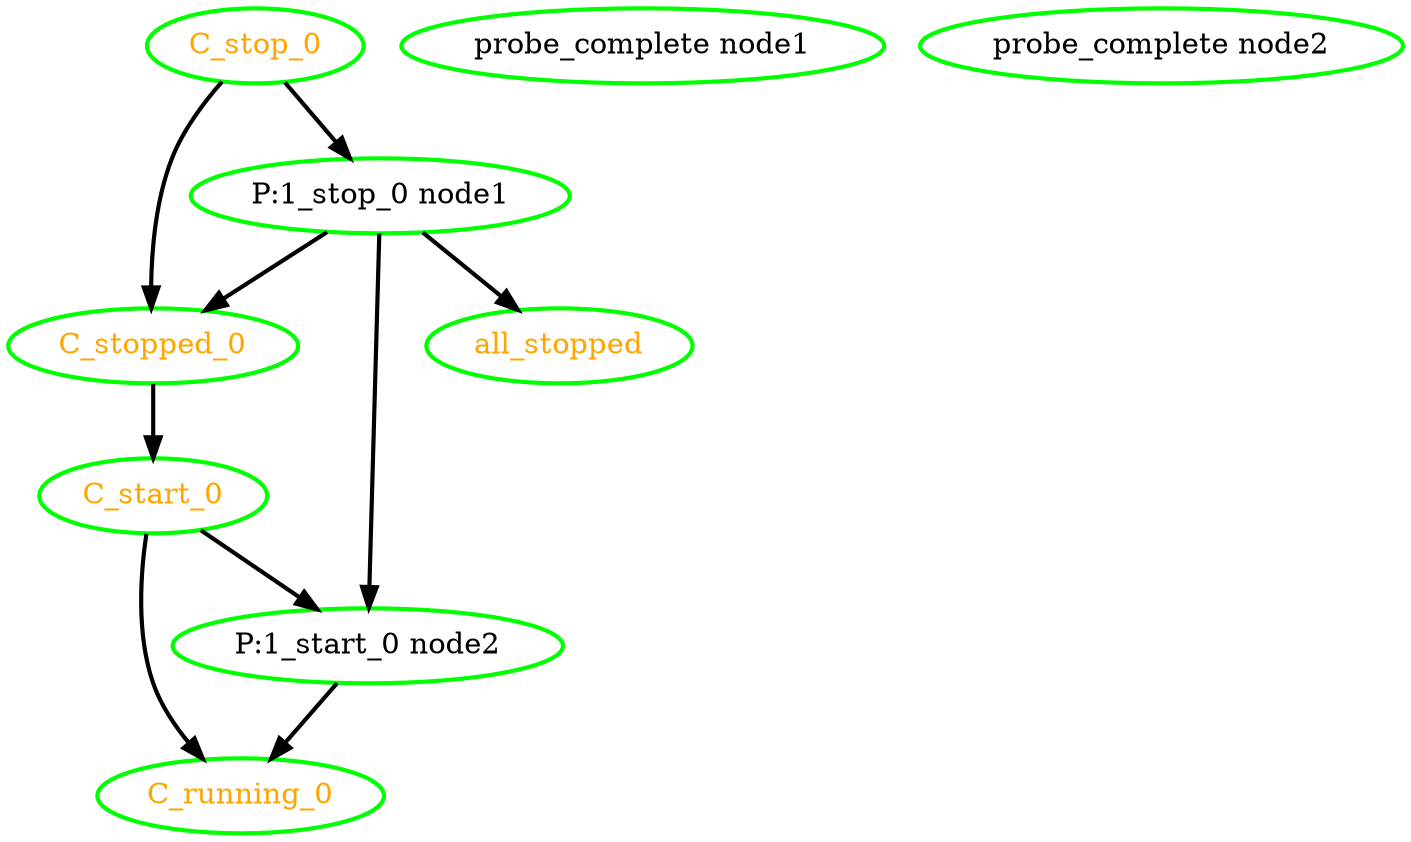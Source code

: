 digraph "g" {
"C_running_0" [ style=bold color="green" fontcolor="orange"  ]
"C_start_0" -> "C_running_0" [ style = bold]
"C_start_0" -> "P:1_start_0 node2" [ style = bold]
"C_start_0" [ style=bold color="green" fontcolor="orange"  ]
"C_stop_0" -> "C_stopped_0" [ style = bold]
"C_stop_0" -> "P:1_stop_0 node1" [ style = bold]
"C_stop_0" [ style=bold color="green" fontcolor="orange"  ]
"C_stopped_0" -> "C_start_0" [ style = bold]
"C_stopped_0" [ style=bold color="green" fontcolor="orange"  ]
"P:1_start_0 node2" -> "C_running_0" [ style = bold]
"P:1_start_0 node2" [ style=bold color="green" fontcolor="black"  ]
"P:1_stop_0 node1" -> "C_stopped_0" [ style = bold]
"P:1_stop_0 node1" -> "P:1_start_0 node2" [ style = bold]
"P:1_stop_0 node1" -> "all_stopped" [ style = bold]
"P:1_stop_0 node1" [ style=bold color="green" fontcolor="black"  ]
"all_stopped" [ style=bold color="green" fontcolor="orange"  ]
"probe_complete node1" [ style=bold color="green" fontcolor="black"  ]
"probe_complete node2" [ style=bold color="green" fontcolor="black"  ]
}
